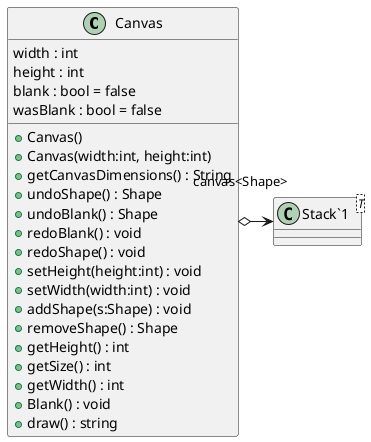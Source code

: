 @startuml
class Canvas {
    width : int
    height : int
    blank : bool = false
    wasBlank : bool = false
    + Canvas()
    + Canvas(width:int, height:int)
    + getCanvasDimensions() : String
    + undoShape() : Shape
    + undoBlank() : Shape
    + redoBlank() : void
    + redoShape() : void
    + setHeight(height:int) : void
    + setWidth(width:int) : void
    + addShape(s:Shape) : void
    + removeShape() : Shape
    + getHeight() : int
    + getSize() : int
    + getWidth() : int
    + Blank() : void
    + draw() : string
}
class "Stack`1"<T> {
}
Canvas o-> "canvas<Shape>" "Stack`1"
@enduml

